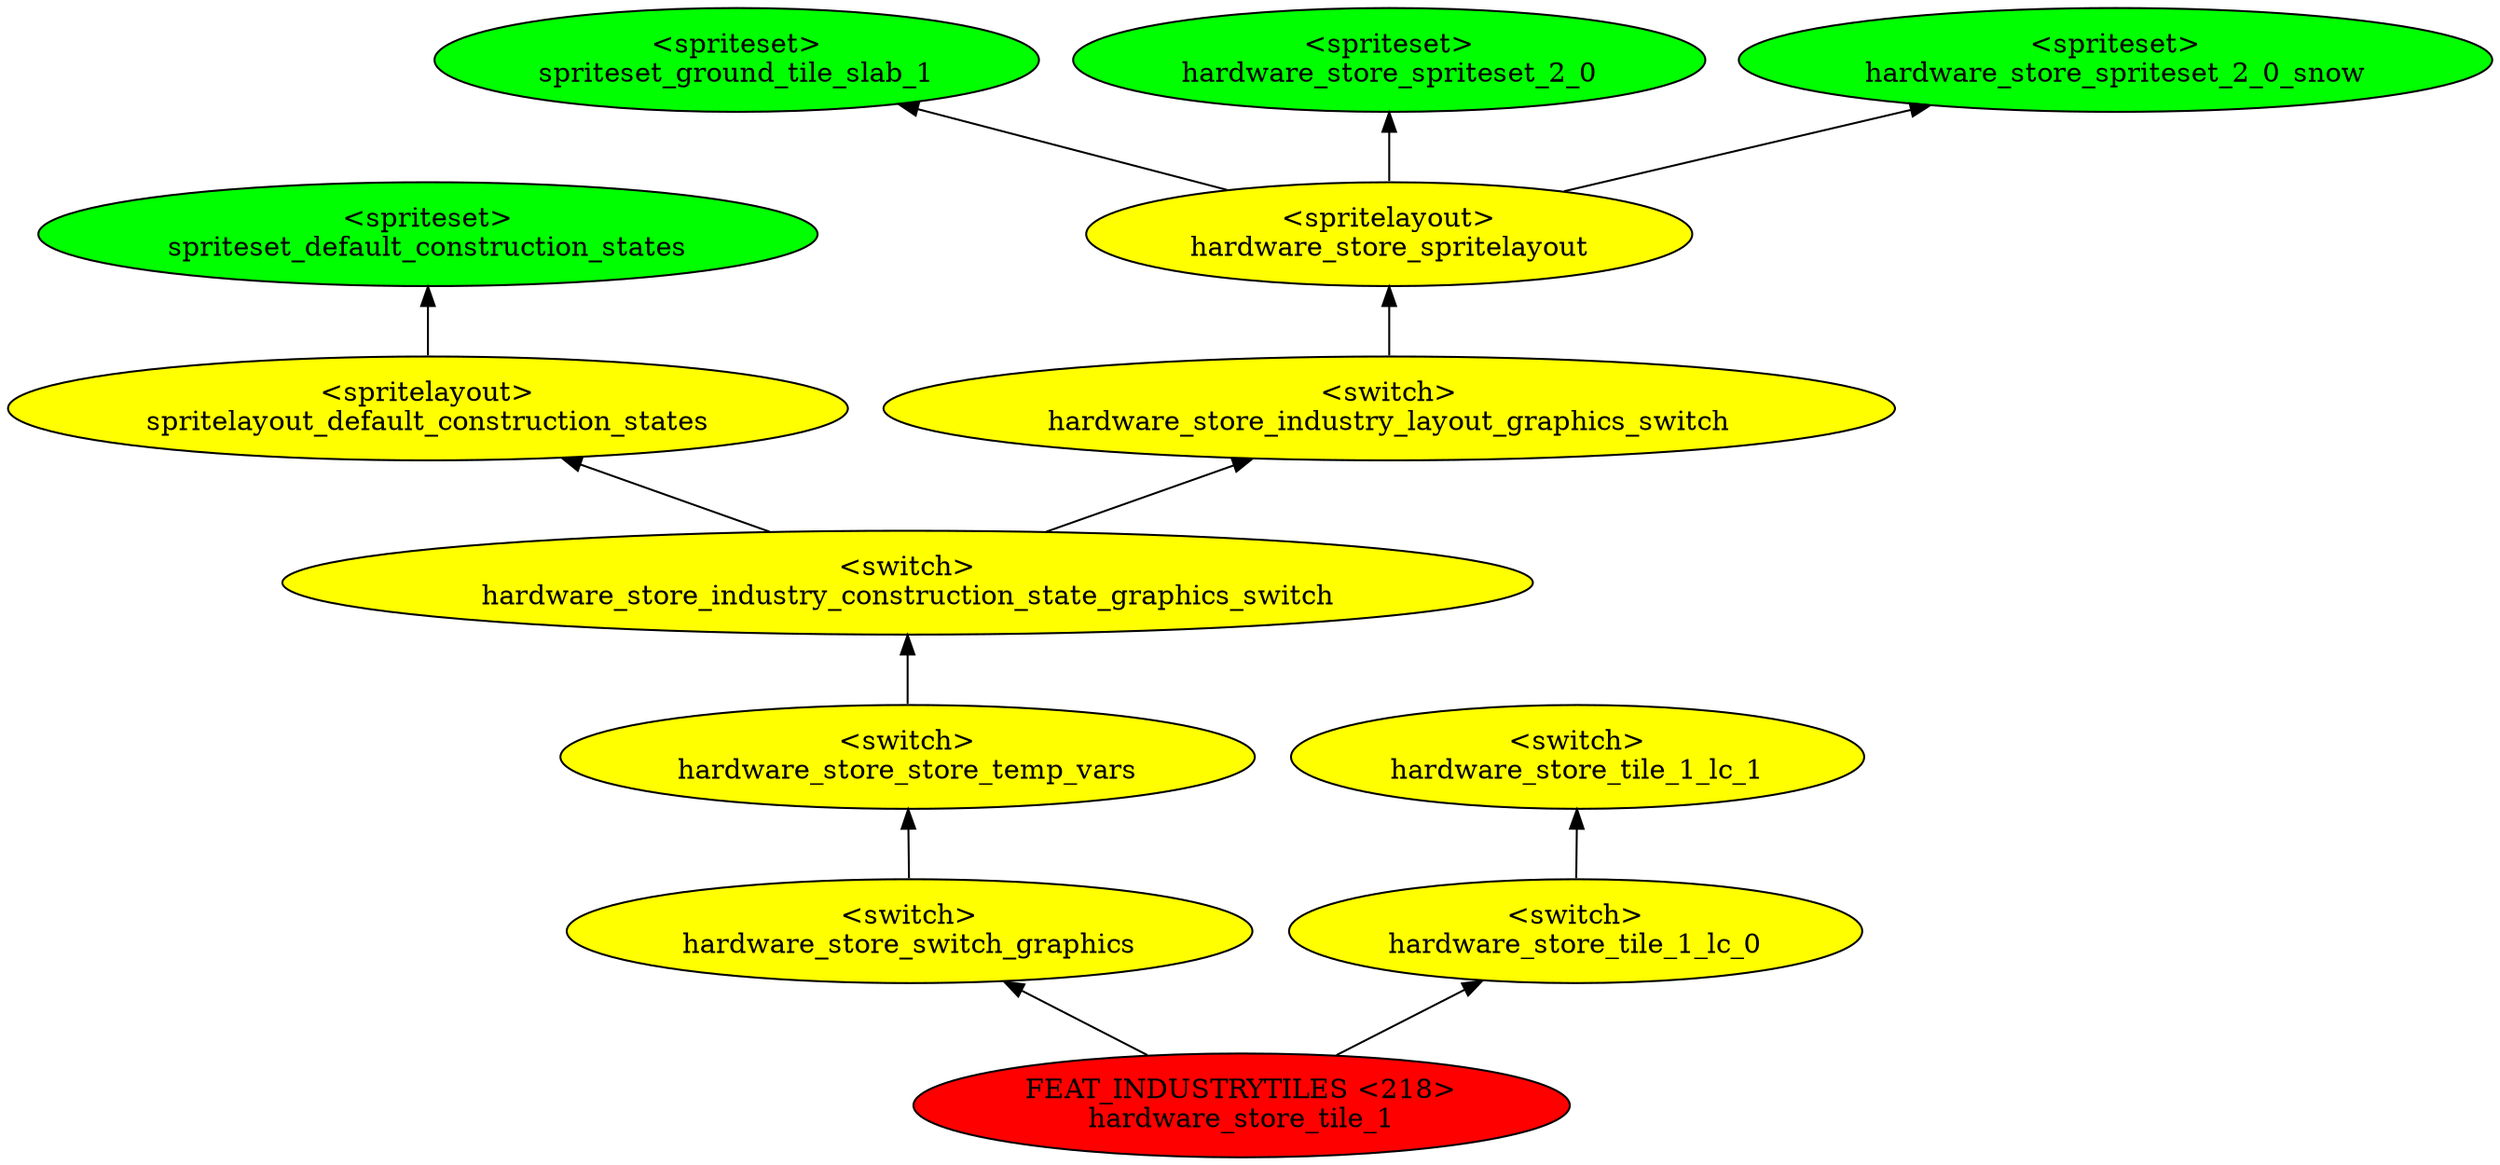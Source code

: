 digraph {
rankdir="BT"
spriteset_default_construction_states [fillcolor=green style="filled" label="<spriteset>\nspriteset_default_construction_states"]
spritelayout_default_construction_states [fillcolor=yellow style="filled" label="<spritelayout>\nspritelayout_default_construction_states"]
spriteset_ground_tile_slab_1 [fillcolor=green style="filled" label="<spriteset>\nspriteset_ground_tile_slab_1"]
hardware_store_spriteset_2_0 [fillcolor=green style="filled" label="<spriteset>\nhardware_store_spriteset_2_0"]
hardware_store_spriteset_2_0_snow [fillcolor=green style="filled" label="<spriteset>\nhardware_store_spriteset_2_0_snow"]
hardware_store_spritelayout [fillcolor=yellow style="filled" label="<spritelayout>\nhardware_store_spritelayout"]
hardware_store_industry_layout_graphics_switch [fillcolor=yellow style="filled" label="<switch>\nhardware_store_industry_layout_graphics_switch"]
hardware_store_industry_construction_state_graphics_switch [fillcolor=yellow style="filled" label="<switch>\nhardware_store_industry_construction_state_graphics_switch"]
hardware_store_store_temp_vars [fillcolor=yellow style="filled" label="<switch>\nhardware_store_store_temp_vars"]
hardware_store_switch_graphics [fillcolor=yellow style="filled" label="<switch>\nhardware_store_switch_graphics"]
hardware_store_tile_1_lc_1 [fillcolor=yellow style="filled" label="<switch>\nhardware_store_tile_1_lc_1"]
hardware_store_tile_1_lc_0 [fillcolor=yellow style="filled" label="<switch>\nhardware_store_tile_1_lc_0"]
hardware_store_tile_1 [fillcolor=red style="filled" label="FEAT_INDUSTRYTILES <218>\nhardware_store_tile_1"]
hardware_store_industry_construction_state_graphics_switch->spritelayout_default_construction_states
hardware_store_spritelayout->hardware_store_spriteset_2_0_snow
hardware_store_industry_layout_graphics_switch->hardware_store_spritelayout
hardware_store_switch_graphics->hardware_store_store_temp_vars
hardware_store_spritelayout->hardware_store_spriteset_2_0
hardware_store_spritelayout->spriteset_ground_tile_slab_1
hardware_store_tile_1_lc_0->hardware_store_tile_1_lc_1
hardware_store_tile_1->hardware_store_switch_graphics
hardware_store_tile_1->hardware_store_tile_1_lc_0
spritelayout_default_construction_states->spriteset_default_construction_states
hardware_store_store_temp_vars->hardware_store_industry_construction_state_graphics_switch
hardware_store_industry_construction_state_graphics_switch->hardware_store_industry_layout_graphics_switch
}
